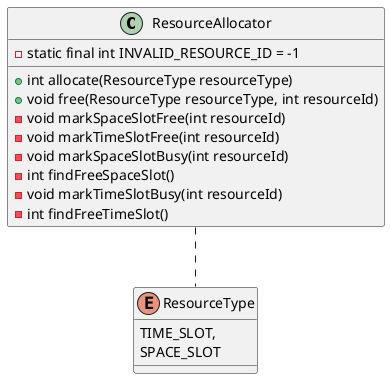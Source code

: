 @startuml

class ResourceAllocator 
{ 
    - static final int INVALID_RESOURCE_ID = -1
   
    + int allocate(ResourceType resourceType)
    + void free(ResourceType resourceType, int resourceId)
    - void markSpaceSlotFree(int resourceId)
    - void markTimeSlotFree(int resourceId)
    - void markSpaceSlotBusy(int resourceId)
    - int findFreeSpaceSlot()
    - void markTimeSlotBusy(int resourceId)
    - int findFreeTimeSlot()


}

    
enum ResourceType 
{
    TIME_SLOT,
    SPACE_SLOT
}



ResourceAllocator -. ResourceType

@enduml
